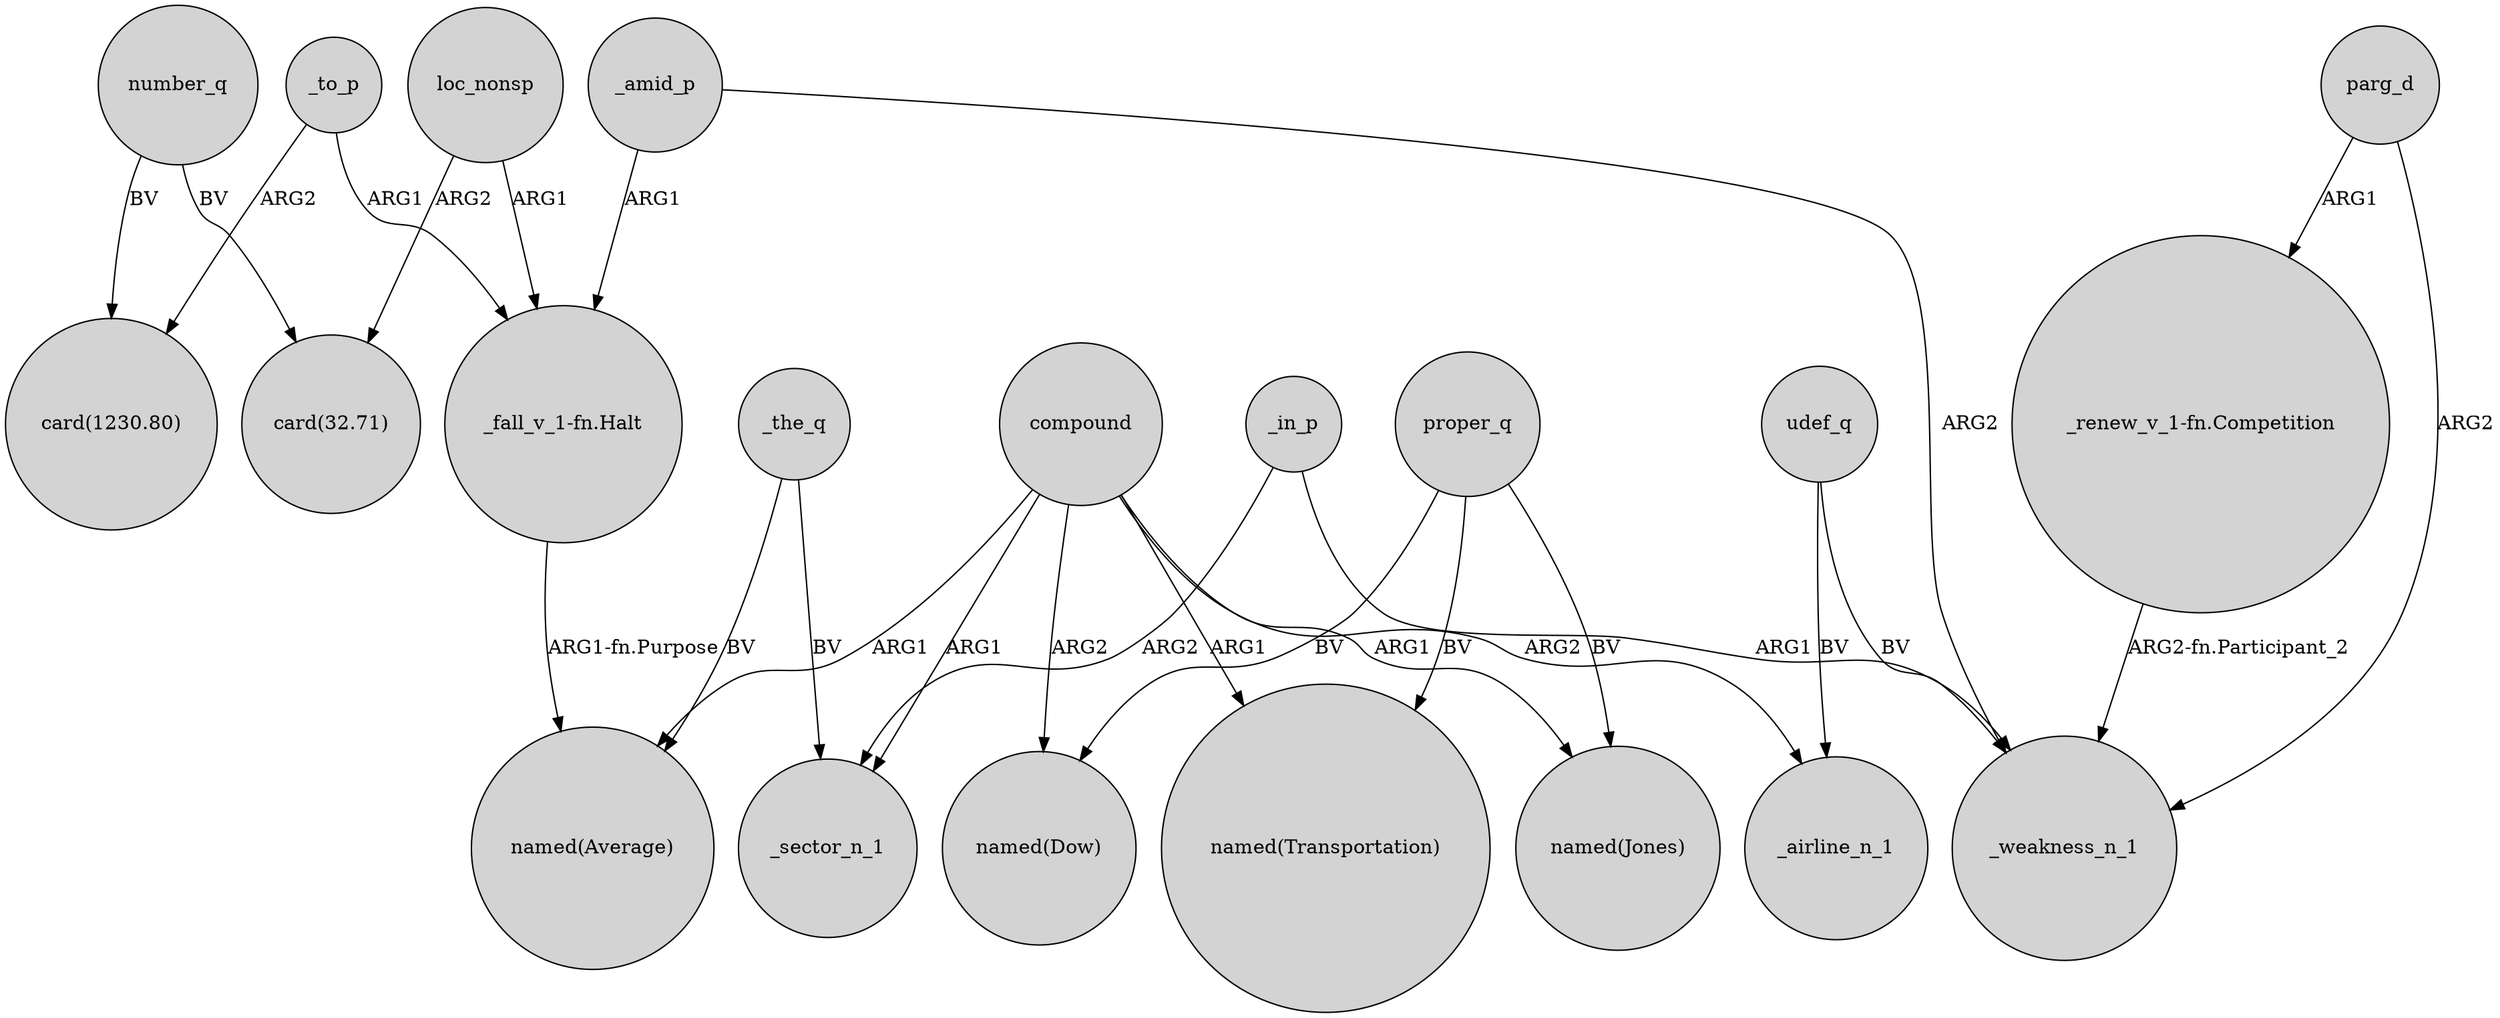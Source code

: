 digraph {
	node [shape=circle style=filled]
	loc_nonsp -> "card(32.71)" [label=ARG2]
	_the_q -> _sector_n_1 [label=BV]
	compound -> "named(Transportation)" [label=ARG1]
	parg_d -> "_renew_v_1-fn.Competition" [label=ARG1]
	compound -> "named(Jones)" [label=ARG1]
	parg_d -> _weakness_n_1 [label=ARG2]
	_in_p -> _weakness_n_1 [label=ARG1]
	number_q -> "card(1230.80)" [label=BV]
	udef_q -> _airline_n_1 [label=BV]
	_amid_p -> "_fall_v_1-fn.Halt" [label=ARG1]
	_amid_p -> _weakness_n_1 [label=ARG2]
	"_fall_v_1-fn.Halt" -> "named(Average)" [label="ARG1-fn.Purpose"]
	udef_q -> _weakness_n_1 [label=BV]
	loc_nonsp -> "_fall_v_1-fn.Halt" [label=ARG1]
	compound -> _airline_n_1 [label=ARG2]
	_in_p -> _sector_n_1 [label=ARG2]
	proper_q -> "named(Transportation)" [label=BV]
	"_renew_v_1-fn.Competition" -> _weakness_n_1 [label="ARG2-fn.Participant_2"]
	_the_q -> "named(Average)" [label=BV]
	proper_q -> "named(Jones)" [label=BV]
	proper_q -> "named(Dow)" [label=BV]
	compound -> "named(Average)" [label=ARG1]
	compound -> "named(Dow)" [label=ARG2]
	_to_p -> "card(1230.80)" [label=ARG2]
	compound -> _sector_n_1 [label=ARG1]
	number_q -> "card(32.71)" [label=BV]
	_to_p -> "_fall_v_1-fn.Halt" [label=ARG1]
}
